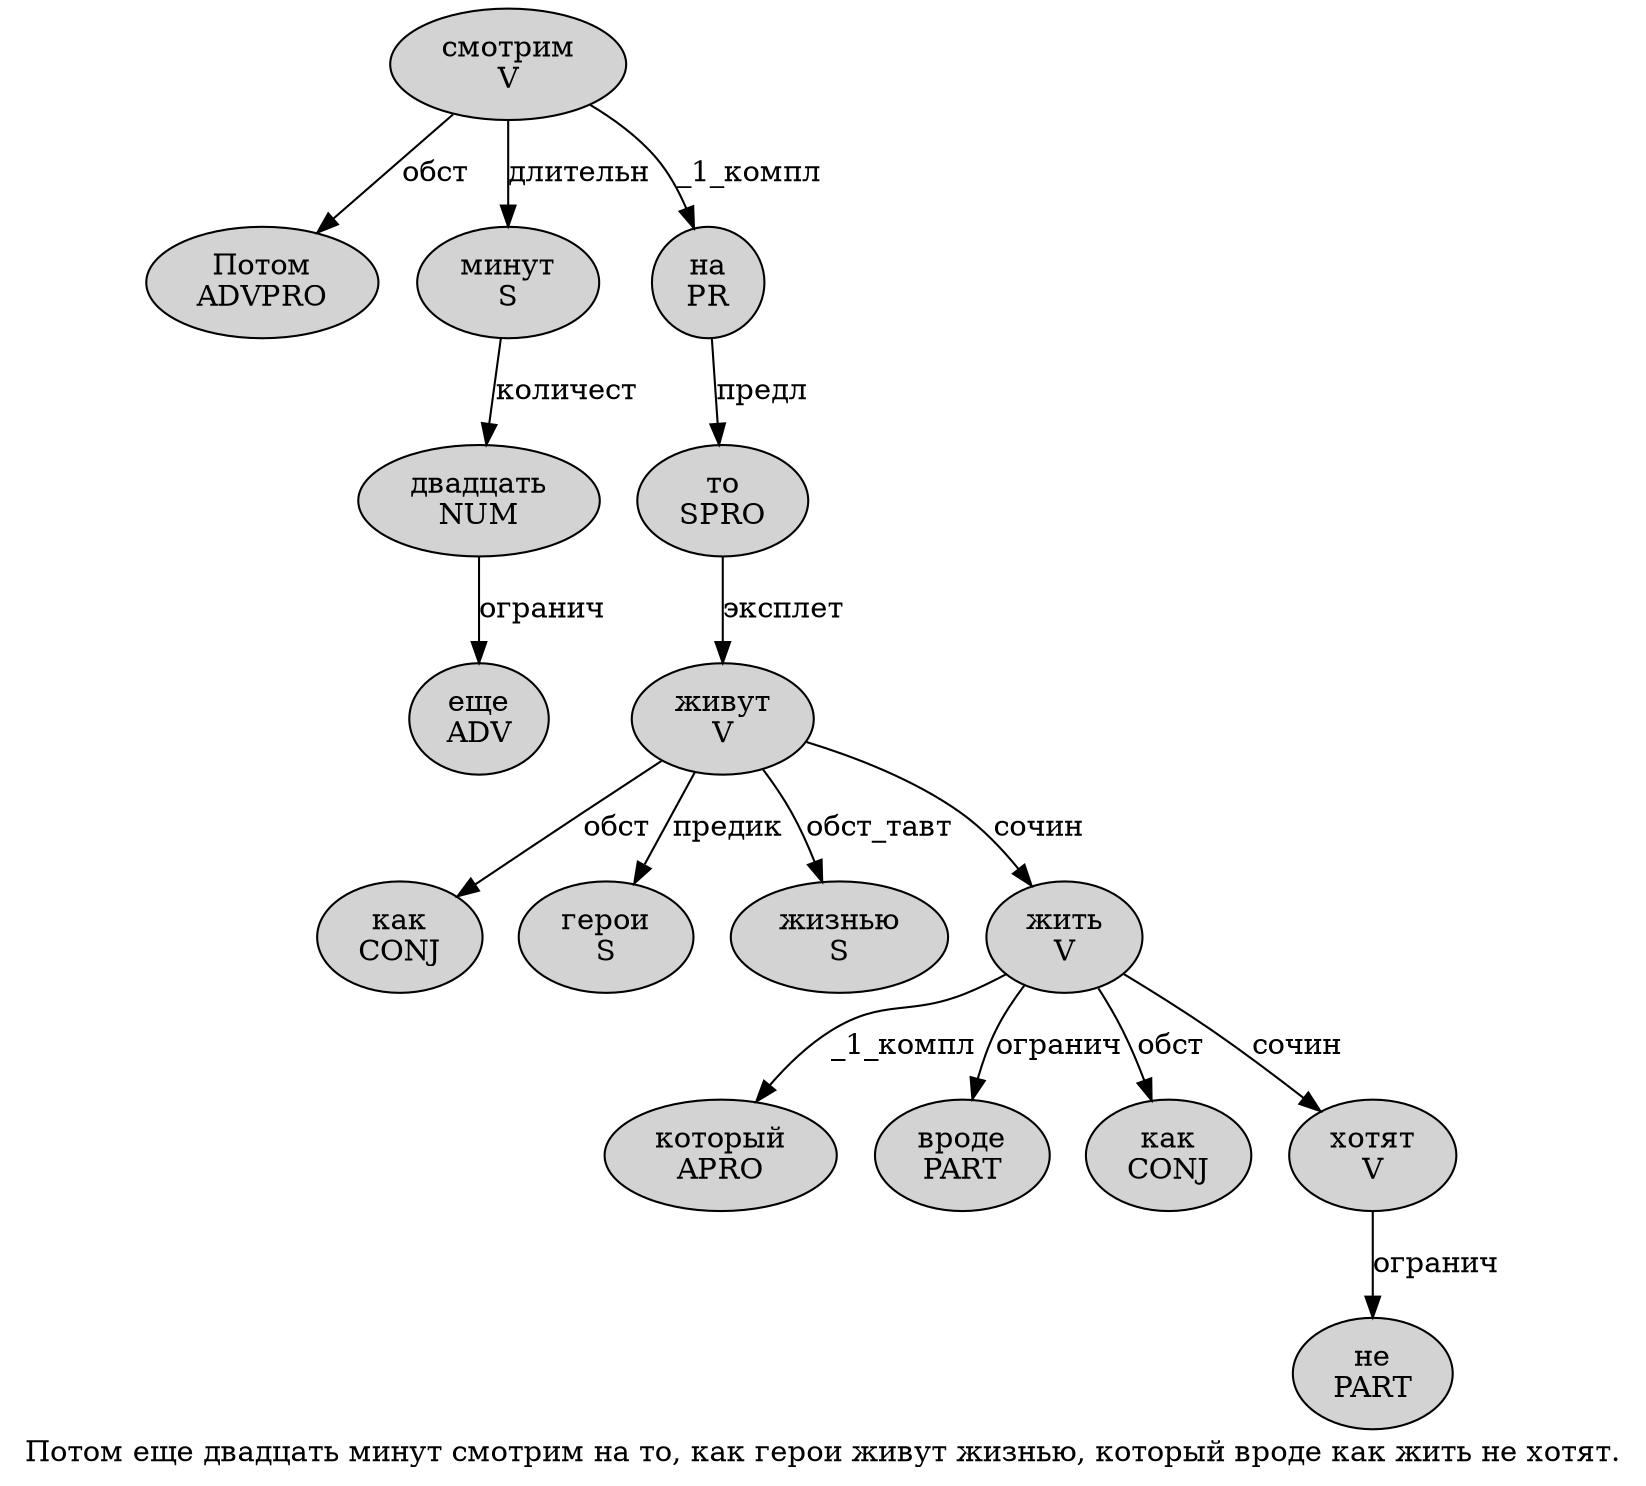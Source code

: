 digraph SENTENCE_3067 {
	graph [label="Потом еще двадцать минут смотрим на то, как герои живут жизнью, который вроде как жить не хотят."]
	node [style=filled]
		0 [label="Потом
ADVPRO" color="" fillcolor=lightgray penwidth=1 shape=ellipse]
		1 [label="еще
ADV" color="" fillcolor=lightgray penwidth=1 shape=ellipse]
		2 [label="двадцать
NUM" color="" fillcolor=lightgray penwidth=1 shape=ellipse]
		3 [label="минут
S" color="" fillcolor=lightgray penwidth=1 shape=ellipse]
		4 [label="смотрим
V" color="" fillcolor=lightgray penwidth=1 shape=ellipse]
		5 [label="на
PR" color="" fillcolor=lightgray penwidth=1 shape=ellipse]
		6 [label="то
SPRO" color="" fillcolor=lightgray penwidth=1 shape=ellipse]
		8 [label="как
CONJ" color="" fillcolor=lightgray penwidth=1 shape=ellipse]
		9 [label="герои
S" color="" fillcolor=lightgray penwidth=1 shape=ellipse]
		10 [label="живут
V" color="" fillcolor=lightgray penwidth=1 shape=ellipse]
		11 [label="жизнью
S" color="" fillcolor=lightgray penwidth=1 shape=ellipse]
		13 [label="который
APRO" color="" fillcolor=lightgray penwidth=1 shape=ellipse]
		14 [label="вроде
PART" color="" fillcolor=lightgray penwidth=1 shape=ellipse]
		15 [label="как
CONJ" color="" fillcolor=lightgray penwidth=1 shape=ellipse]
		16 [label="жить
V" color="" fillcolor=lightgray penwidth=1 shape=ellipse]
		17 [label="не
PART" color="" fillcolor=lightgray penwidth=1 shape=ellipse]
		18 [label="хотят
V" color="" fillcolor=lightgray penwidth=1 shape=ellipse]
			5 -> 6 [label="предл"]
			6 -> 10 [label="эксплет"]
			18 -> 17 [label="огранич"]
			10 -> 8 [label="обст"]
			10 -> 9 [label="предик"]
			10 -> 11 [label="обст_тавт"]
			10 -> 16 [label="сочин"]
			4 -> 0 [label="обст"]
			4 -> 3 [label="длительн"]
			4 -> 5 [label="_1_компл"]
			16 -> 13 [label="_1_компл"]
			16 -> 14 [label="огранич"]
			16 -> 15 [label="обст"]
			16 -> 18 [label="сочин"]
			3 -> 2 [label="количест"]
			2 -> 1 [label="огранич"]
}